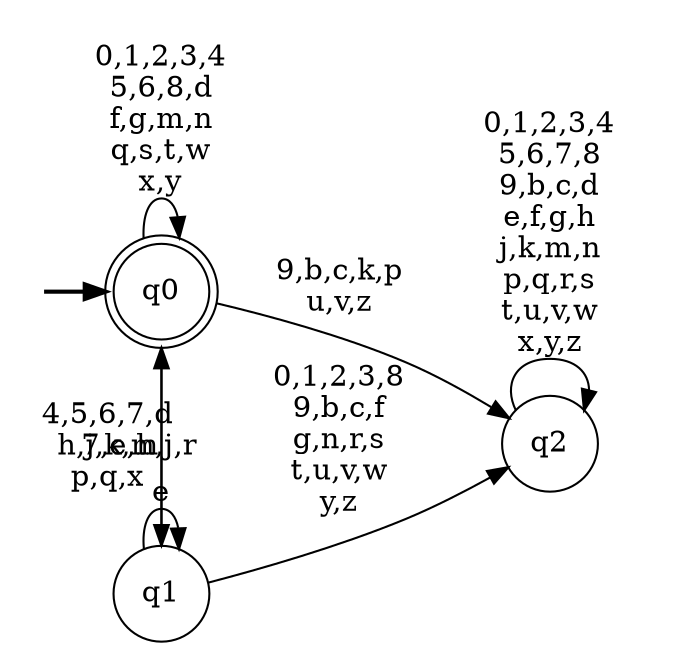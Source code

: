 digraph BlueStar {
__start0 [style = invis, shape = none, label = "", width = 0, height = 0];

rankdir=LR;
size="8,5";

s0 [style="rounded,filled", color="black", fillcolor="white" shape="doublecircle", label="q0"];
s1 [style="filled", color="black", fillcolor="white" shape="circle", label="q1"];
s2 [style="filled", color="black", fillcolor="white" shape="circle", label="q2"];
subgraph cluster_main { 
	graph [pad=".75", ranksep="0.15", nodesep="0.15"];
	 style=invis; 
	__start0 -> s0 [penwidth=2];
}
s0 -> s0 [label="0,1,2,3,4\n5,6,8,d\nf,g,m,n\nq,s,t,w\nx,y"];
s0 -> s1 [label="7,e,h,j,r"];
s0 -> s2 [label="9,b,c,k,p\nu,v,z"];
s1 -> s0 [label="4,5,6,7,d\nh,j,k,m\np,q,x"];
s1 -> s1 [label="e"];
s1 -> s2 [label="0,1,2,3,8\n9,b,c,f\ng,n,r,s\nt,u,v,w\ny,z"];
s2 -> s2 [label="0,1,2,3,4\n5,6,7,8\n9,b,c,d\ne,f,g,h\nj,k,m,n\np,q,r,s\nt,u,v,w\nx,y,z"];

}